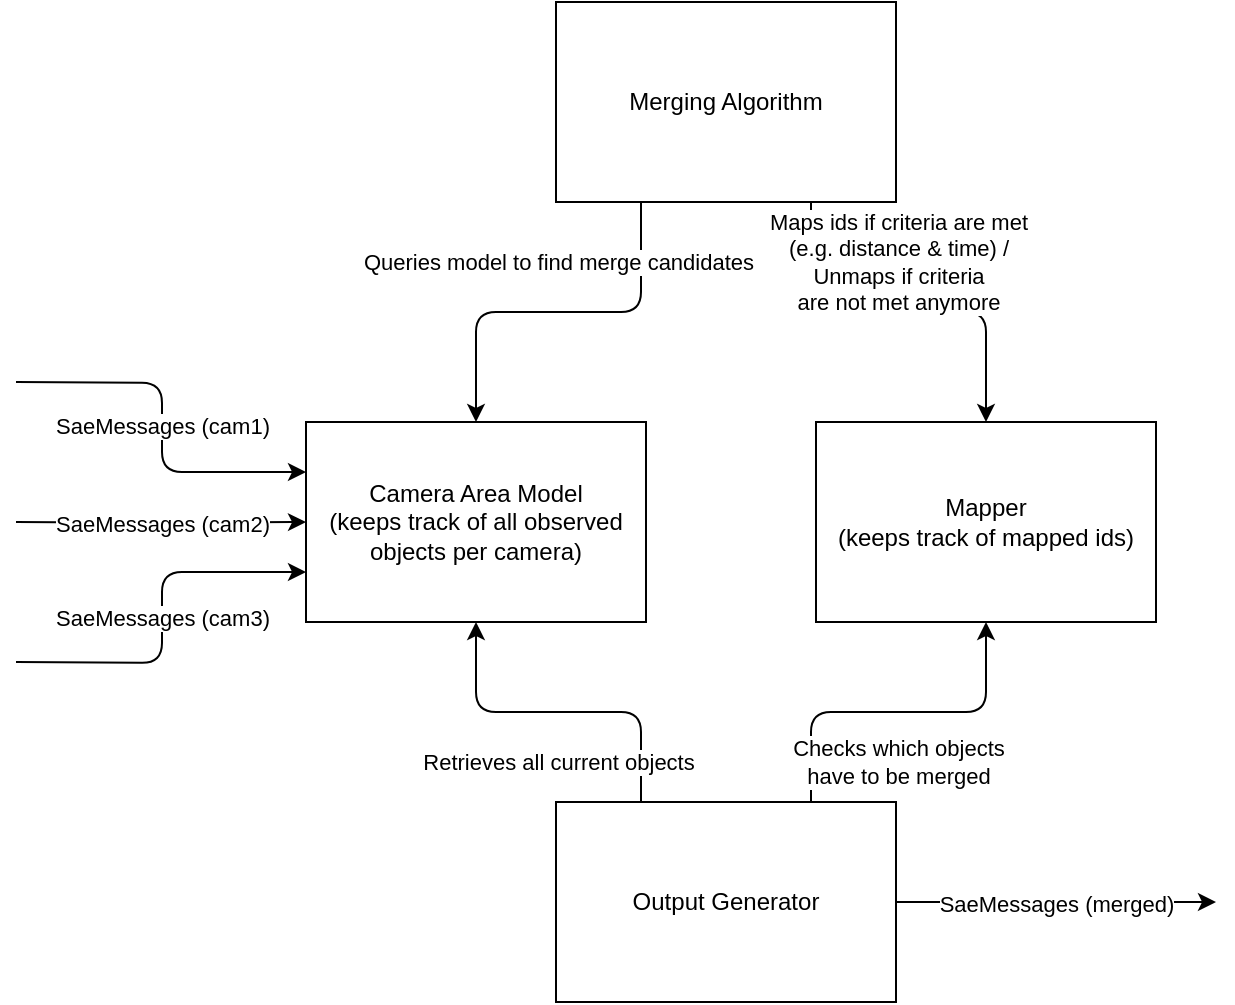 <mxfile>
    <diagram id="PaA3bNvWe5AMJnWXTVSE" name="Page-1">
        <mxGraphModel dx="1048" dy="1094" grid="1" gridSize="10" guides="1" tooltips="1" connect="1" arrows="1" fold="1" page="1" pageScale="1" pageWidth="850" pageHeight="1100" math="0" shadow="0">
            <root>
                <mxCell id="0"/>
                <mxCell id="1" parent="0"/>
                <mxCell id="2" value="Camera Area Model&lt;br&gt;(keeps track of all observed objects per camera)" style="rounded=0;whiteSpace=wrap;html=1;" vertex="1" parent="1">
                    <mxGeometry x="255" y="620" width="170" height="100" as="geometry"/>
                </mxCell>
                <mxCell id="3" value="SaeMessages (cam1)" style="endArrow=classic;html=1;entryX=0;entryY=0.25;entryDx=0;entryDy=0;edgeStyle=orthogonalEdgeStyle;" edge="1" parent="1" target="2">
                    <mxGeometry width="50" height="50" relative="1" as="geometry">
                        <mxPoint x="110" y="600" as="sourcePoint"/>
                        <mxPoint x="375" y="800" as="targetPoint"/>
                    </mxGeometry>
                </mxCell>
                <mxCell id="5" value="Queries model to find merge candidates" style="edgeStyle=orthogonalEdgeStyle;html=1;exitX=0.25;exitY=1;exitDx=0;exitDy=0;entryX=0.5;entryY=0;entryDx=0;entryDy=0;" edge="1" parent="1" source="4" target="2">
                    <mxGeometry x="0.013" y="-25" relative="1" as="geometry">
                        <mxPoint x="1" as="offset"/>
                    </mxGeometry>
                </mxCell>
                <mxCell id="8" value="Maps ids if criteria are met&lt;br&gt;(e.g. distance &amp;amp; time) /&lt;br&gt;Unmaps if criteria &lt;br&gt;are not met anymore" style="edgeStyle=orthogonalEdgeStyle;html=1;exitX=0.75;exitY=1;exitDx=0;exitDy=0;entryX=0.5;entryY=0;entryDx=0;entryDy=0;" edge="1" parent="1" source="4" target="6">
                    <mxGeometry x="-0.013" y="25" relative="1" as="geometry">
                        <mxPoint x="1" as="offset"/>
                    </mxGeometry>
                </mxCell>
                <mxCell id="4" value="Merging Algorithm" style="rounded=0;whiteSpace=wrap;html=1;" vertex="1" parent="1">
                    <mxGeometry x="380" y="410" width="170" height="100" as="geometry"/>
                </mxCell>
                <mxCell id="6" value="Mapper&lt;br&gt;(keeps track of mapped ids)" style="rounded=0;whiteSpace=wrap;html=1;" vertex="1" parent="1">
                    <mxGeometry x="510" y="620" width="170" height="100" as="geometry"/>
                </mxCell>
                <mxCell id="10" value="Retrieves all current objects" style="edgeStyle=orthogonalEdgeStyle;html=1;exitX=0.25;exitY=0;exitDx=0;exitDy=0;entryX=0.5;entryY=1;entryDx=0;entryDy=0;" edge="1" parent="1" source="9" target="2">
                    <mxGeometry x="0.015" y="25" relative="1" as="geometry">
                        <mxPoint x="1" as="offset"/>
                    </mxGeometry>
                </mxCell>
                <mxCell id="11" value="Checks which objects &lt;br&gt;have to be merged" style="edgeStyle=orthogonalEdgeStyle;html=1;exitX=0.75;exitY=0;exitDx=0;exitDy=0;entryX=0.5;entryY=1;entryDx=0;entryDy=0;" edge="1" parent="1" source="9" target="6">
                    <mxGeometry x="-0.014" y="-25" relative="1" as="geometry">
                        <mxPoint x="1" as="offset"/>
                    </mxGeometry>
                </mxCell>
                <mxCell id="12" value="SaeMessages (merged)" style="edgeStyle=orthogonalEdgeStyle;html=1;exitX=1;exitY=0.5;exitDx=0;exitDy=0;" edge="1" parent="1" source="9">
                    <mxGeometry relative="1" as="geometry">
                        <mxPoint x="710" y="860" as="targetPoint"/>
                    </mxGeometry>
                </mxCell>
                <mxCell id="9" value="Output Generator" style="rounded=0;whiteSpace=wrap;html=1;" vertex="1" parent="1">
                    <mxGeometry x="380" y="810" width="170" height="100" as="geometry"/>
                </mxCell>
                <mxCell id="13" value="SaeMessages (cam2)" style="endArrow=classic;html=1;entryX=0;entryY=0.5;entryDx=0;entryDy=0;edgeStyle=orthogonalEdgeStyle;" edge="1" parent="1" target="2">
                    <mxGeometry width="50" height="50" relative="1" as="geometry">
                        <mxPoint x="110" y="670" as="sourcePoint"/>
                        <mxPoint x="265" y="655" as="targetPoint"/>
                    </mxGeometry>
                </mxCell>
                <mxCell id="14" value="SaeMessages (cam3)" style="endArrow=classic;html=1;entryX=0;entryY=0.75;entryDx=0;entryDy=0;edgeStyle=orthogonalEdgeStyle;" edge="1" parent="1" target="2">
                    <mxGeometry width="50" height="50" relative="1" as="geometry">
                        <mxPoint x="110" y="740" as="sourcePoint"/>
                        <mxPoint x="265" y="680" as="targetPoint"/>
                    </mxGeometry>
                </mxCell>
            </root>
        </mxGraphModel>
    </diagram>
</mxfile>